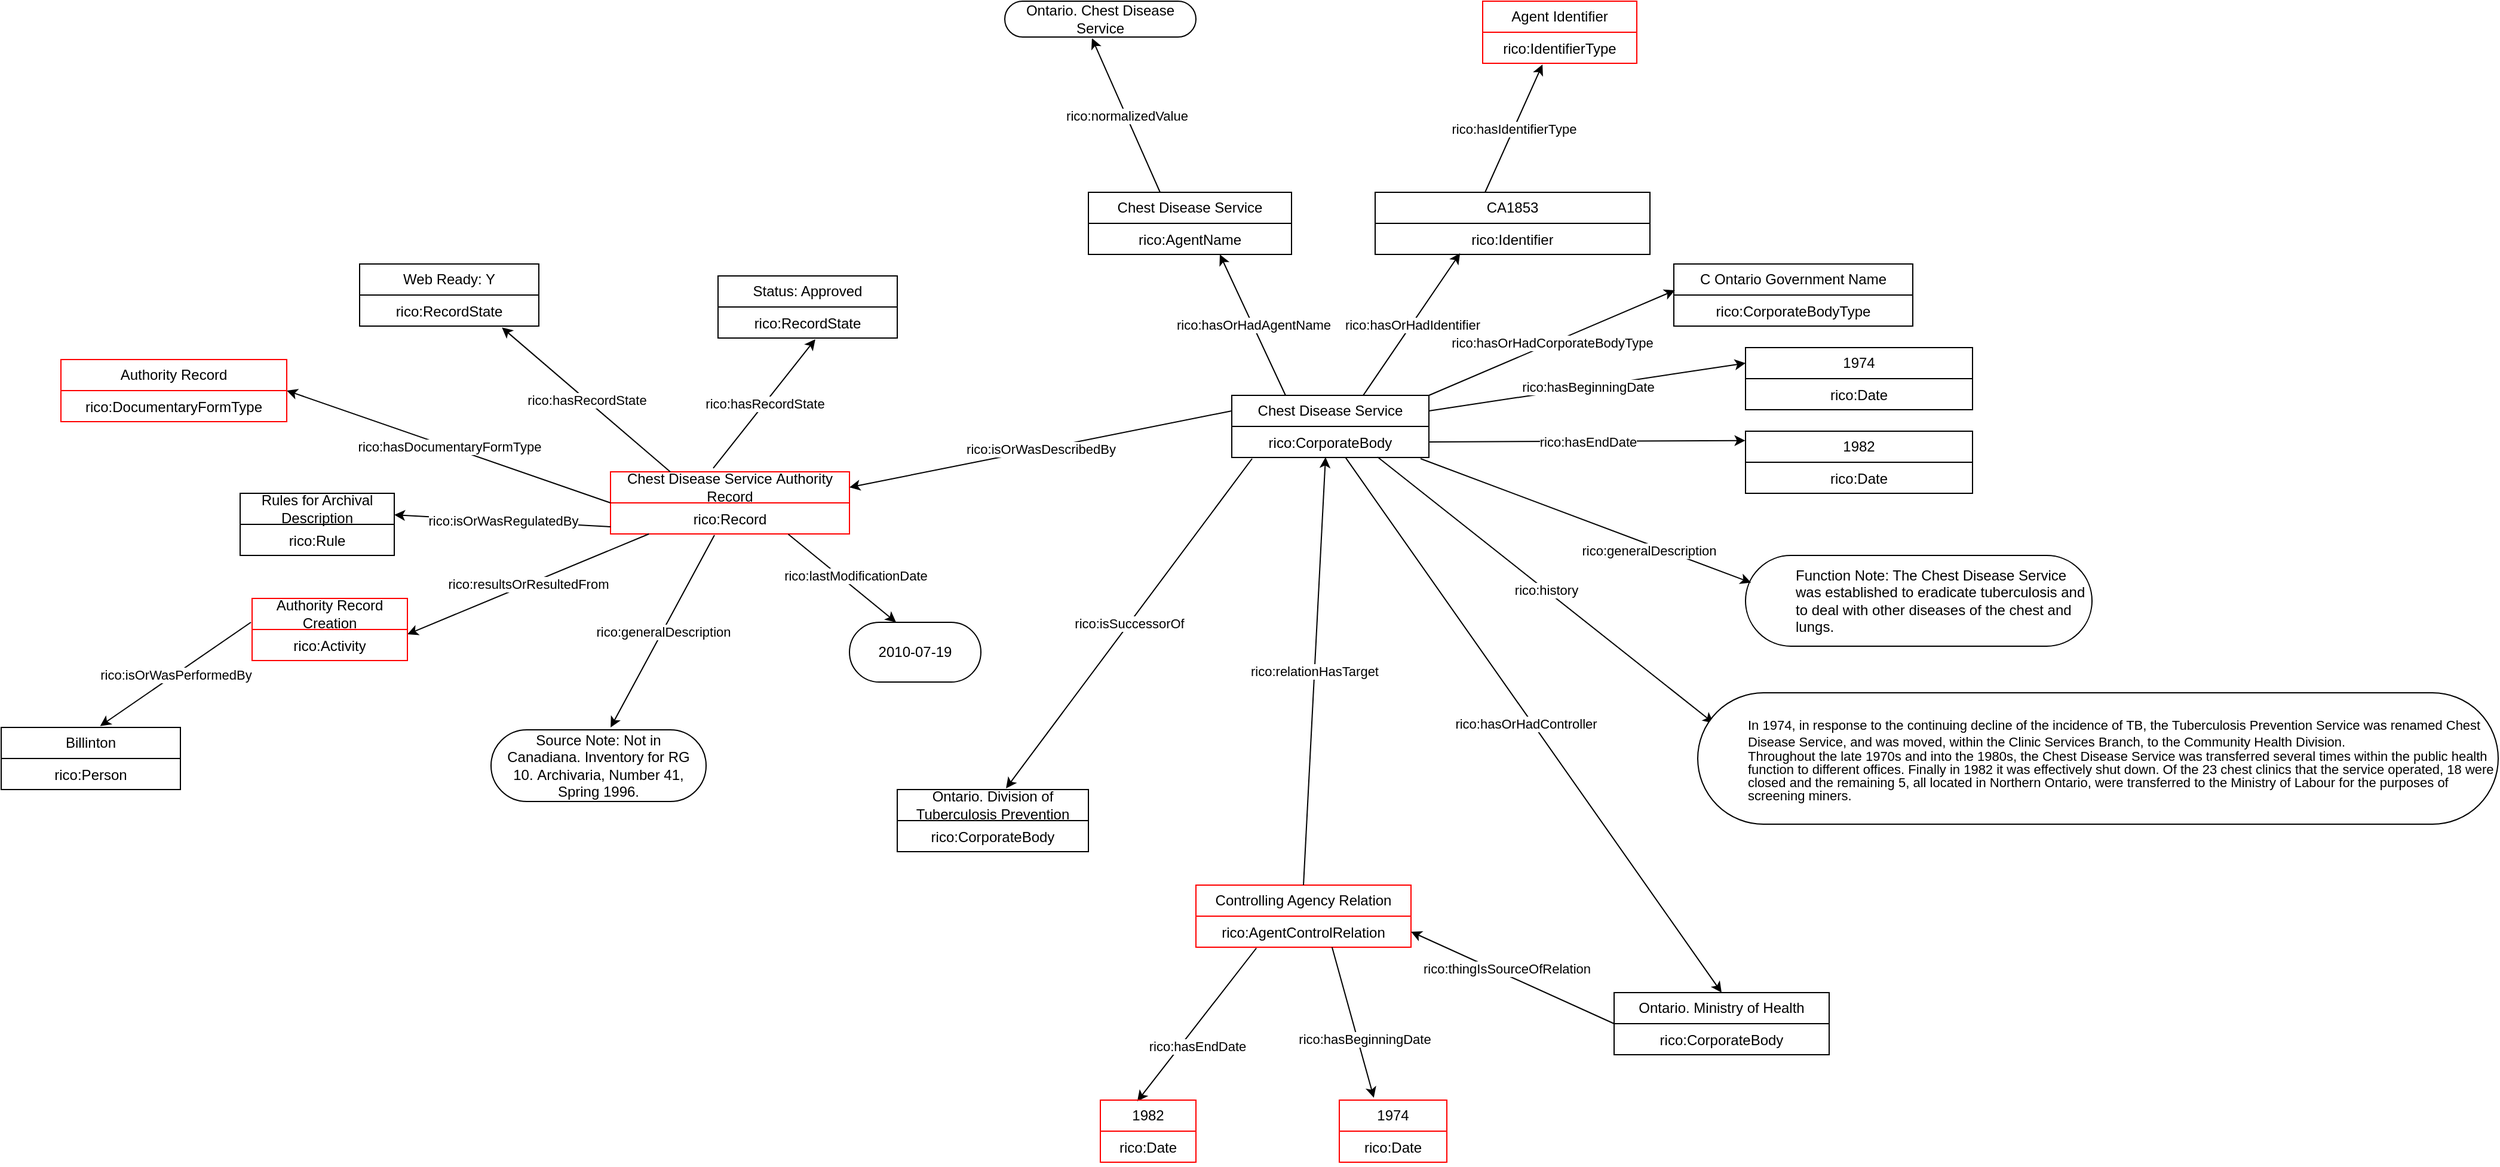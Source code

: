<mxfile version="24.4.14" type="device">
  <diagram name="Page-1" id="JNRxnBV9_3tvGunqLC9R">
    <mxGraphModel dx="2924" dy="1106" grid="1" gridSize="10" guides="1" tooltips="1" connect="1" arrows="1" fold="1" page="1" pageScale="1" pageWidth="850" pageHeight="1100" background="#FFFFFF" math="0" shadow="0">
      <root>
        <mxCell id="0" />
        <mxCell id="1" parent="0" />
        <mxCell id="gmwnegnUR_CNORKRYM6Y-10" value="" style="endArrow=classic;html=1;rounded=0;entryX=0.456;entryY=1.033;entryDx=0;entryDy=0;entryPerimeter=0;" parent="1" target="gmwnegnUR_CNORKRYM6Y-12" edge="1">
          <mxGeometry relative="1" as="geometry">
            <mxPoint x="230" y="200.0" as="sourcePoint" />
            <mxPoint x="180" y="90" as="targetPoint" />
          </mxGeometry>
        </mxCell>
        <mxCell id="gmwnegnUR_CNORKRYM6Y-11" value="rico:normalizedValue" style="edgeLabel;resizable=0;html=1;;align=center;verticalAlign=middle;" parent="gmwnegnUR_CNORKRYM6Y-10" connectable="0" vertex="1">
          <mxGeometry relative="1" as="geometry" />
        </mxCell>
        <mxCell id="gmwnegnUR_CNORKRYM6Y-12" value="Ontario. Chest Disease Service" style="html=1;whiteSpace=wrap;rounded=1;arcSize=50;strokeColor=#000000;" parent="1" vertex="1">
          <mxGeometry x="100" y="40" width="160" height="30" as="geometry" />
        </mxCell>
        <mxCell id="gmwnegnUR_CNORKRYM6Y-13" value="CA1853" style="swimlane;fontStyle=0;childLayout=stackLayout;horizontal=1;startSize=26;fillColor=none;horizontalStack=0;resizeParent=1;resizeParentMax=0;resizeLast=0;collapsible=1;marginBottom=0;whiteSpace=wrap;html=1;" parent="1" vertex="1">
          <mxGeometry x="410" y="200" width="230" height="52" as="geometry">
            <mxRectangle x="981" y="570" width="50" height="40" as="alternateBounds" />
          </mxGeometry>
        </mxCell>
        <mxCell id="gmwnegnUR_CNORKRYM6Y-14" value="rico:Identifier&lt;div&gt;&lt;br&gt;&lt;/div&gt;" style="text;strokeColor=none;fillColor=none;align=center;verticalAlign=top;spacingLeft=4;spacingRight=4;overflow=hidden;rotatable=0;points=[[0,0.5],[1,0.5]];portConstraint=eastwest;whiteSpace=wrap;html=1;" parent="gmwnegnUR_CNORKRYM6Y-13" vertex="1">
          <mxGeometry y="26" width="230" height="26" as="geometry" />
        </mxCell>
        <mxCell id="gmwnegnUR_CNORKRYM6Y-16" value="" style="endArrow=classic;html=1;rounded=0;entryX=0.309;entryY=0.962;entryDx=0;entryDy=0;entryPerimeter=0;" parent="1" target="gmwnegnUR_CNORKRYM6Y-14" edge="1">
          <mxGeometry relative="1" as="geometry">
            <mxPoint x="400" y="370" as="sourcePoint" />
            <mxPoint x="470" y="260" as="targetPoint" />
          </mxGeometry>
        </mxCell>
        <mxCell id="gmwnegnUR_CNORKRYM6Y-17" value="rico:hasOrHadIdentifier" style="edgeLabel;resizable=0;html=1;;align=center;verticalAlign=middle;" parent="gmwnegnUR_CNORKRYM6Y-16" connectable="0" vertex="1">
          <mxGeometry relative="1" as="geometry" />
        </mxCell>
        <mxCell id="gmwnegnUR_CNORKRYM6Y-18" value="" style="endArrow=classic;html=1;rounded=0;exitX=0.4;exitY=0;exitDx=0;exitDy=0;exitPerimeter=0;entryX=0.388;entryY=1.038;entryDx=0;entryDy=0;entryPerimeter=0;" parent="1" source="gmwnegnUR_CNORKRYM6Y-13" target="gmwnegnUR_CNORKRYM6Y-21" edge="1">
          <mxGeometry relative="1" as="geometry">
            <mxPoint x="320" y="60" as="sourcePoint" />
            <mxPoint x="540" y="120" as="targetPoint" />
          </mxGeometry>
        </mxCell>
        <mxCell id="gmwnegnUR_CNORKRYM6Y-19" value="rico:hasIdentifierType" style="edgeLabel;resizable=0;html=1;;align=center;verticalAlign=middle;" parent="gmwnegnUR_CNORKRYM6Y-18" connectable="0" vertex="1">
          <mxGeometry relative="1" as="geometry" />
        </mxCell>
        <mxCell id="gmwnegnUR_CNORKRYM6Y-20" value="Agent Identifier" style="swimlane;fontStyle=0;childLayout=stackLayout;horizontal=1;startSize=26;fillColor=none;horizontalStack=0;resizeParent=1;resizeParentMax=0;resizeLast=0;collapsible=1;marginBottom=0;whiteSpace=wrap;html=1;strokeColor=#FF0000;" parent="1" vertex="1">
          <mxGeometry x="500" y="40" width="129" height="52" as="geometry">
            <mxRectangle x="981" y="570" width="50" height="40" as="alternateBounds" />
          </mxGeometry>
        </mxCell>
        <mxCell id="gmwnegnUR_CNORKRYM6Y-21" value="rico:IdentifierType&lt;div&gt;&lt;br&gt;&lt;/div&gt;" style="text;strokeColor=none;fillColor=none;align=center;verticalAlign=top;spacingLeft=4;spacingRight=4;overflow=hidden;rotatable=0;points=[[0,0.5],[1,0.5]];portConstraint=eastwest;whiteSpace=wrap;html=1;" parent="gmwnegnUR_CNORKRYM6Y-20" vertex="1">
          <mxGeometry y="26" width="129" height="26" as="geometry" />
        </mxCell>
        <mxCell id="iiJ8OJKaNMLrSCaLO3TT-1" value="Chest Disease Service" style="swimlane;fontStyle=0;childLayout=stackLayout;horizontal=1;startSize=26;fillColor=none;horizontalStack=0;resizeParent=1;resizeParentMax=0;resizeLast=0;collapsible=1;marginBottom=0;whiteSpace=wrap;html=1;strokeColor=#000000;" parent="1" vertex="1">
          <mxGeometry x="170" y="200" width="170" height="52" as="geometry">
            <mxRectangle x="981" y="570" width="50" height="40" as="alternateBounds" />
          </mxGeometry>
        </mxCell>
        <mxCell id="iiJ8OJKaNMLrSCaLO3TT-2" value="rico:AgentName&lt;div&gt;&lt;br&gt;&lt;/div&gt;" style="text;strokeColor=none;fillColor=none;align=center;verticalAlign=top;spacingLeft=4;spacingRight=4;overflow=hidden;rotatable=0;points=[[0,0.5],[1,0.5]];portConstraint=eastwest;whiteSpace=wrap;html=1;" parent="iiJ8OJKaNMLrSCaLO3TT-1" vertex="1">
          <mxGeometry y="26" width="170" height="26" as="geometry" />
        </mxCell>
        <mxCell id="iiJ8OJKaNMLrSCaLO3TT-3" value="" style="endArrow=classic;html=1;rounded=0;exitX=0.25;exitY=0;exitDx=0;exitDy=0;" parent="1" edge="1">
          <mxGeometry relative="1" as="geometry">
            <mxPoint x="335" y="370" as="sourcePoint" />
            <mxPoint x="280" y="252" as="targetPoint" />
          </mxGeometry>
        </mxCell>
        <mxCell id="iiJ8OJKaNMLrSCaLO3TT-4" value="rico:hasOrHadAgentName" style="edgeLabel;resizable=0;html=1;;align=center;verticalAlign=middle;" parent="iiJ8OJKaNMLrSCaLO3TT-3" connectable="0" vertex="1">
          <mxGeometry relative="1" as="geometry" />
        </mxCell>
        <mxCell id="iiJ8OJKaNMLrSCaLO3TT-5" value="C Ontario Government Name" style="swimlane;fontStyle=0;childLayout=stackLayout;horizontal=1;startSize=26;fillColor=none;horizontalStack=0;resizeParent=1;resizeParentMax=0;resizeLast=0;collapsible=1;marginBottom=0;whiteSpace=wrap;html=1;strokeColor=#000000;" parent="1" vertex="1">
          <mxGeometry x="660" y="260" width="200" height="52" as="geometry">
            <mxRectangle x="981" y="570" width="50" height="40" as="alternateBounds" />
          </mxGeometry>
        </mxCell>
        <mxCell id="iiJ8OJKaNMLrSCaLO3TT-6" value="rico:CorporateBodyType&lt;div&gt;&lt;br&gt;&lt;/div&gt;" style="text;strokeColor=none;fillColor=none;align=center;verticalAlign=top;spacingLeft=4;spacingRight=4;overflow=hidden;rotatable=0;points=[[0,0.5],[1,0.5]];portConstraint=eastwest;whiteSpace=wrap;html=1;" parent="iiJ8OJKaNMLrSCaLO3TT-5" vertex="1">
          <mxGeometry y="26" width="200" height="26" as="geometry" />
        </mxCell>
        <mxCell id="iiJ8OJKaNMLrSCaLO3TT-7" value="" style="endArrow=classic;html=1;rounded=0;exitX=1;exitY=0;exitDx=0;exitDy=0;entryX=0.005;entryY=-0.154;entryDx=0;entryDy=0;entryPerimeter=0;" parent="1" source="Tc_GIQojTk6pTu17JZoE-1" target="iiJ8OJKaNMLrSCaLO3TT-6" edge="1">
          <mxGeometry relative="1" as="geometry">
            <mxPoint x="469.46" y="373.484" as="sourcePoint" />
            <mxPoint x="620" y="300" as="targetPoint" />
          </mxGeometry>
        </mxCell>
        <mxCell id="iiJ8OJKaNMLrSCaLO3TT-8" value="rico:hasOrHadCorporateBodyType" style="edgeLabel;resizable=0;html=1;;align=center;verticalAlign=middle;" parent="iiJ8OJKaNMLrSCaLO3TT-7" connectable="0" vertex="1">
          <mxGeometry relative="1" as="geometry" />
        </mxCell>
        <mxCell id="iiJ8OJKaNMLrSCaLO3TT-9" value="" style="endArrow=classic;html=1;rounded=0;exitX=1;exitY=0.25;exitDx=0;exitDy=0;entryX=0;entryY=0.25;entryDx=0;entryDy=0;strokeColor=#000000;" parent="1" source="Tc_GIQojTk6pTu17JZoE-1" target="iiJ8OJKaNMLrSCaLO3TT-11" edge="1">
          <mxGeometry relative="1" as="geometry">
            <mxPoint x="470.18" y="381.024" as="sourcePoint" />
            <mxPoint x="720" y="360" as="targetPoint" />
          </mxGeometry>
        </mxCell>
        <mxCell id="iiJ8OJKaNMLrSCaLO3TT-10" value="rico:hasBeginningDate" style="edgeLabel;resizable=0;html=1;;align=center;verticalAlign=middle;" parent="iiJ8OJKaNMLrSCaLO3TT-9" connectable="0" vertex="1">
          <mxGeometry relative="1" as="geometry" />
        </mxCell>
        <mxCell id="iiJ8OJKaNMLrSCaLO3TT-11" value="1974" style="swimlane;fontStyle=0;childLayout=stackLayout;horizontal=1;startSize=26;fillColor=none;horizontalStack=0;resizeParent=1;resizeParentMax=0;resizeLast=0;collapsible=1;marginBottom=0;whiteSpace=wrap;html=1;strokeColor=#000000;" parent="1" vertex="1">
          <mxGeometry x="720" y="330" width="190" height="52" as="geometry" />
        </mxCell>
        <mxCell id="iiJ8OJKaNMLrSCaLO3TT-12" value="rico:Date" style="text;strokeColor=none;fillColor=none;align=center;verticalAlign=top;spacingLeft=4;spacingRight=4;overflow=hidden;rotatable=0;points=[[0,0.5],[1,0.5]];portConstraint=eastwest;whiteSpace=wrap;html=1;" parent="iiJ8OJKaNMLrSCaLO3TT-11" vertex="1">
          <mxGeometry y="26" width="190" height="26" as="geometry" />
        </mxCell>
        <mxCell id="iiJ8OJKaNMLrSCaLO3TT-17" value="" style="endArrow=classic;html=1;rounded=0;entryX=-0.001;entryY=0.151;entryDx=0;entryDy=0;entryPerimeter=0;strokeColor=#000000;exitX=1;exitY=0.5;exitDx=0;exitDy=0;" parent="1" source="Tc_GIQojTk6pTu17JZoE-2" target="iiJ8OJKaNMLrSCaLO3TT-19" edge="1">
          <mxGeometry relative="1" as="geometry">
            <mxPoint x="470" y="410" as="sourcePoint" />
            <mxPoint x="620" y="400" as="targetPoint" />
          </mxGeometry>
        </mxCell>
        <mxCell id="iiJ8OJKaNMLrSCaLO3TT-18" value="rico:hasEndDate" style="edgeLabel;resizable=0;html=1;;align=center;verticalAlign=middle;" parent="iiJ8OJKaNMLrSCaLO3TT-17" connectable="0" vertex="1">
          <mxGeometry relative="1" as="geometry" />
        </mxCell>
        <mxCell id="iiJ8OJKaNMLrSCaLO3TT-19" value="1982" style="swimlane;fontStyle=0;childLayout=stackLayout;horizontal=1;startSize=26;fillColor=none;horizontalStack=0;resizeParent=1;resizeParentMax=0;resizeLast=0;collapsible=1;marginBottom=0;whiteSpace=wrap;html=1;strokeColor=#000000;" parent="1" vertex="1">
          <mxGeometry x="720" y="400" width="190" height="52" as="geometry" />
        </mxCell>
        <mxCell id="iiJ8OJKaNMLrSCaLO3TT-20" value="rico:Date" style="text;strokeColor=none;fillColor=none;align=center;verticalAlign=top;spacingLeft=4;spacingRight=4;overflow=hidden;rotatable=0;points=[[0,0.5],[1,0.5]];portConstraint=eastwest;whiteSpace=wrap;html=1;" parent="iiJ8OJKaNMLrSCaLO3TT-19" vertex="1">
          <mxGeometry y="26" width="190" height="26" as="geometry" />
        </mxCell>
        <mxCell id="_-RjwaxhbeTWfwVWe4ke-13" value="" style="endArrow=classic;html=1;rounded=0;exitX=0.678;exitY=0.987;exitDx=0;exitDy=0;exitPerimeter=0;entryX=0.02;entryY=0.231;entryDx=0;entryDy=0;entryPerimeter=0;" parent="1" target="_-RjwaxhbeTWfwVWe4ke-15" edge="1">
          <mxGeometry relative="1" as="geometry">
            <mxPoint x="412.04" y="421.662" as="sourcePoint" />
            <mxPoint x="720" y="640" as="targetPoint" />
          </mxGeometry>
        </mxCell>
        <mxCell id="_-RjwaxhbeTWfwVWe4ke-14" value="rico:history" style="edgeLabel;resizable=0;html=1;;align=center;verticalAlign=middle;" parent="_-RjwaxhbeTWfwVWe4ke-13" connectable="0" vertex="1">
          <mxGeometry relative="1" as="geometry" />
        </mxCell>
        <mxCell id="_-RjwaxhbeTWfwVWe4ke-15" value="&lt;blockquote style=&quot;margin: 0 0 0 40px; border: none; padding: 0px;&quot;&gt;&lt;span style=&quot;font-size: 11px; background-color: initial;&quot;&gt;In 1974, in response to the continuing decline of the incidence of TB, the Tuberculosis Prevention Service was renamed Chest Disease Service, and was moved, within the Clinic Services Branch, to the Community Health Division.&lt;/span&gt;&lt;br&gt;&lt;div style=&quot;line-height: 90%;&quot;&gt;&lt;span style=&quot;font-size: 11px;&quot;&gt;Throughout the late 1970s and into the 1980s, the Chest Disease Service was transferred several times within the public health function to different offices. Finally in 1982 it was effectively shut down. Of the 23 chest clinics that the service operated, 18 were closed and the remaining 5, all located in Northern Ontario, were transferred to the Ministry of Labour for the purposes of screening miners.&lt;/span&gt;&lt;br&gt;&lt;/div&gt;&lt;/blockquote&gt;" style="html=1;whiteSpace=wrap;rounded=1;arcSize=50;align=left;" parent="1" vertex="1">
          <mxGeometry x="680" y="619" width="670" height="110" as="geometry" />
        </mxCell>
        <mxCell id="_-RjwaxhbeTWfwVWe4ke-16" value="" style="endArrow=classic;html=1;rounded=0;exitX=0.53;exitY=1.013;exitDx=0;exitDy=0;exitPerimeter=0;entryX=0.5;entryY=0;entryDx=0;entryDy=0;" parent="1" target="Tc_GIQojTk6pTu17JZoE-9" edge="1">
          <mxGeometry relative="1" as="geometry">
            <mxPoint x="385.4" y="422.338" as="sourcePoint" />
            <mxPoint x="820" y="950" as="targetPoint" />
          </mxGeometry>
        </mxCell>
        <mxCell id="_-RjwaxhbeTWfwVWe4ke-17" value="rico:hasOrHadController" style="edgeLabel;resizable=0;html=1;;align=center;verticalAlign=middle;" parent="_-RjwaxhbeTWfwVWe4ke-16" connectable="0" vertex="1">
          <mxGeometry relative="1" as="geometry">
            <mxPoint x="-7" y="-1" as="offset" />
          </mxGeometry>
        </mxCell>
        <mxCell id="I4GB3cVhTv-sTvJ7h0Jz-29" value="Chest Disease Service&amp;nbsp;Authority Record" style="swimlane;fontStyle=0;childLayout=stackLayout;horizontal=1;startSize=26;fillColor=none;horizontalStack=0;resizeParent=1;resizeParentMax=0;resizeLast=0;collapsible=1;marginBottom=0;whiteSpace=wrap;html=1;strokeColor=#FF0000;" parent="1" vertex="1">
          <mxGeometry x="-230" y="434" width="200" height="52" as="geometry" />
        </mxCell>
        <mxCell id="I4GB3cVhTv-sTvJ7h0Jz-30" value="rico:Record" style="text;strokeColor=none;fillColor=none;align=center;verticalAlign=top;spacingLeft=4;spacingRight=4;overflow=hidden;rotatable=0;points=[[0,0.5],[1,0.5]];portConstraint=eastwest;whiteSpace=wrap;html=1;" parent="I4GB3cVhTv-sTvJ7h0Jz-29" vertex="1">
          <mxGeometry y="26" width="200" height="26" as="geometry" />
        </mxCell>
        <mxCell id="I4GB3cVhTv-sTvJ7h0Jz-31" value="" style="endArrow=classic;html=1;rounded=0;exitX=0;exitY=0.25;exitDx=0;exitDy=0;entryX=1;entryY=0.25;entryDx=0;entryDy=0;" parent="1" target="I4GB3cVhTv-sTvJ7h0Jz-29" edge="1">
          <mxGeometry relative="1" as="geometry">
            <mxPoint x="290" y="383" as="sourcePoint" />
            <mxPoint x="-110" y="380" as="targetPoint" />
          </mxGeometry>
        </mxCell>
        <mxCell id="I4GB3cVhTv-sTvJ7h0Jz-32" value="rico:isOrWasDescribedBy" style="edgeLabel;resizable=0;html=1;;align=center;verticalAlign=middle;" parent="I4GB3cVhTv-sTvJ7h0Jz-31" connectable="0" vertex="1">
          <mxGeometry relative="1" as="geometry" />
        </mxCell>
        <mxCell id="I4GB3cVhTv-sTvJ7h0Jz-33" value="" style="endArrow=classic;html=1;rounded=0;exitX=0;exitY=0.5;exitDx=0;exitDy=0;entryX=1;entryY=0.5;entryDx=0;entryDy=0;" parent="1" source="I4GB3cVhTv-sTvJ7h0Jz-29" target="I4GB3cVhTv-sTvJ7h0Jz-35" edge="1">
          <mxGeometry relative="1" as="geometry">
            <mxPoint x="-200" y="364" as="sourcePoint" />
            <mxPoint x="-410" y="410" as="targetPoint" />
          </mxGeometry>
        </mxCell>
        <mxCell id="I4GB3cVhTv-sTvJ7h0Jz-34" value="rico:hasDocumentaryFormType" style="edgeLabel;resizable=0;html=1;;align=center;verticalAlign=middle;" parent="I4GB3cVhTv-sTvJ7h0Jz-33" connectable="0" vertex="1">
          <mxGeometry relative="1" as="geometry" />
        </mxCell>
        <mxCell id="I4GB3cVhTv-sTvJ7h0Jz-35" value="Authority Record" style="swimlane;fontStyle=0;childLayout=stackLayout;horizontal=1;startSize=26;fillColor=none;horizontalStack=0;resizeParent=1;resizeParentMax=0;resizeLast=0;collapsible=1;marginBottom=0;whiteSpace=wrap;html=1;strokeColor=#FF0000;" parent="1" vertex="1">
          <mxGeometry x="-690" y="340" width="189" height="52" as="geometry">
            <mxRectangle x="981" y="570" width="50" height="40" as="alternateBounds" />
          </mxGeometry>
        </mxCell>
        <mxCell id="I4GB3cVhTv-sTvJ7h0Jz-36" value="rico:DocumentaryFormType&lt;div&gt;&lt;br&gt;&lt;/div&gt;" style="text;strokeColor=none;fillColor=none;align=center;verticalAlign=top;spacingLeft=4;spacingRight=4;overflow=hidden;rotatable=0;points=[[0,0.5],[1,0.5]];portConstraint=eastwest;whiteSpace=wrap;html=1;" parent="I4GB3cVhTv-sTvJ7h0Jz-35" vertex="1">
          <mxGeometry y="26" width="189" height="26" as="geometry" />
        </mxCell>
        <mxCell id="I4GB3cVhTv-sTvJ7h0Jz-37" value="" style="endArrow=classic;html=1;rounded=0;exitX=0;exitY=0.769;exitDx=0;exitDy=0;exitPerimeter=0;" parent="1" source="I4GB3cVhTv-sTvJ7h0Jz-30" edge="1">
          <mxGeometry relative="1" as="geometry">
            <mxPoint x="-201" y="382" as="sourcePoint" />
            <mxPoint x="-411" y="470" as="targetPoint" />
          </mxGeometry>
        </mxCell>
        <mxCell id="I4GB3cVhTv-sTvJ7h0Jz-38" value="rico:isOrWasRegulatedBy" style="edgeLabel;resizable=0;html=1;;align=center;verticalAlign=middle;" parent="I4GB3cVhTv-sTvJ7h0Jz-37" connectable="0" vertex="1">
          <mxGeometry relative="1" as="geometry" />
        </mxCell>
        <mxCell id="I4GB3cVhTv-sTvJ7h0Jz-39" value="Rules for Archival Description" style="swimlane;fontStyle=0;childLayout=stackLayout;horizontal=1;startSize=26;fillColor=none;horizontalStack=0;resizeParent=1;resizeParentMax=0;resizeLast=0;collapsible=1;marginBottom=0;whiteSpace=wrap;html=1;" parent="1" vertex="1">
          <mxGeometry x="-540" y="452" width="129" height="52" as="geometry" />
        </mxCell>
        <mxCell id="I4GB3cVhTv-sTvJ7h0Jz-40" value="rico:Rule&lt;div&gt;&lt;br&gt;&lt;/div&gt;" style="text;strokeColor=none;fillColor=none;align=center;verticalAlign=top;spacingLeft=4;spacingRight=4;overflow=hidden;rotatable=0;points=[[0,0.5],[1,0.5]];portConstraint=eastwest;whiteSpace=wrap;html=1;" parent="I4GB3cVhTv-sTvJ7h0Jz-39" vertex="1">
          <mxGeometry y="26" width="129" height="26" as="geometry" />
        </mxCell>
        <mxCell id="I4GB3cVhTv-sTvJ7h0Jz-41" value="" style="endArrow=classic;html=1;rounded=0;exitX=0.161;exitY=1;exitDx=0;exitDy=0;exitPerimeter=0;" parent="1" source="I4GB3cVhTv-sTvJ7h0Jz-30" edge="1">
          <mxGeometry relative="1" as="geometry">
            <mxPoint x="-190" y="400" as="sourcePoint" />
            <mxPoint x="-400" y="570" as="targetPoint" />
          </mxGeometry>
        </mxCell>
        <mxCell id="I4GB3cVhTv-sTvJ7h0Jz-42" value="rico:resultsOrResultedFrom" style="edgeLabel;resizable=0;html=1;;align=center;verticalAlign=middle;" parent="I4GB3cVhTv-sTvJ7h0Jz-41" connectable="0" vertex="1">
          <mxGeometry relative="1" as="geometry" />
        </mxCell>
        <mxCell id="I4GB3cVhTv-sTvJ7h0Jz-43" value="Authority Record Creation" style="swimlane;fontStyle=0;childLayout=stackLayout;horizontal=1;startSize=26;fillColor=none;horizontalStack=0;resizeParent=1;resizeParentMax=0;resizeLast=0;collapsible=1;marginBottom=0;whiteSpace=wrap;html=1;strokeColor=#FF0000;" parent="1" vertex="1">
          <mxGeometry x="-530" y="540" width="130" height="52" as="geometry" />
        </mxCell>
        <mxCell id="I4GB3cVhTv-sTvJ7h0Jz-44" value="rico:Activity" style="text;strokeColor=none;fillColor=none;align=center;verticalAlign=top;spacingLeft=4;spacingRight=4;overflow=hidden;rotatable=0;points=[[0,0.5],[1,0.5]];portConstraint=eastwest;whiteSpace=wrap;html=1;" parent="I4GB3cVhTv-sTvJ7h0Jz-43" vertex="1">
          <mxGeometry y="26" width="130" height="26" as="geometry" />
        </mxCell>
        <mxCell id="I4GB3cVhTv-sTvJ7h0Jz-45" value="" style="endArrow=classic;html=1;rounded=0;entryX=0.552;entryY=-0.022;entryDx=0;entryDy=0;entryPerimeter=0;" parent="1" target="I4GB3cVhTv-sTvJ7h0Jz-47" edge="1">
          <mxGeometry relative="1" as="geometry">
            <mxPoint x="-531" y="560" as="sourcePoint" />
            <mxPoint x="-650" y="640" as="targetPoint" />
          </mxGeometry>
        </mxCell>
        <mxCell id="I4GB3cVhTv-sTvJ7h0Jz-46" value="rico:isOrWasPerformedBy" style="edgeLabel;resizable=0;html=1;;align=center;verticalAlign=middle;" parent="I4GB3cVhTv-sTvJ7h0Jz-45" connectable="0" vertex="1">
          <mxGeometry relative="1" as="geometry" />
        </mxCell>
        <mxCell id="I4GB3cVhTv-sTvJ7h0Jz-47" value="Billinton" style="swimlane;fontStyle=0;childLayout=stackLayout;horizontal=1;startSize=26;fillColor=none;horizontalStack=0;resizeParent=1;resizeParentMax=0;resizeLast=0;collapsible=1;marginBottom=0;whiteSpace=wrap;html=1;" parent="1" vertex="1">
          <mxGeometry x="-740" y="648" width="150" height="52" as="geometry" />
        </mxCell>
        <mxCell id="I4GB3cVhTv-sTvJ7h0Jz-48" value="rico:Person" style="text;strokeColor=none;fillColor=none;align=center;verticalAlign=top;spacingLeft=4;spacingRight=4;overflow=hidden;rotatable=0;points=[[0,0.5],[1,0.5]];portConstraint=eastwest;whiteSpace=wrap;html=1;" parent="I4GB3cVhTv-sTvJ7h0Jz-47" vertex="1">
          <mxGeometry y="26" width="150" height="26" as="geometry" />
        </mxCell>
        <mxCell id="kRIpfUrG9O16BsR5oPXA-15" value="" style="endArrow=classic;html=1;rounded=0;exitX=0.744;exitY=1.01;exitDx=0;exitDy=0;exitPerimeter=0;entryX=0.355;entryY=0;entryDx=0;entryDy=0;entryPerimeter=0;" parent="1" source="I4GB3cVhTv-sTvJ7h0Jz-30" target="kRIpfUrG9O16BsR5oPXA-17" edge="1">
          <mxGeometry relative="1" as="geometry">
            <mxPoint x="-140" y="396" as="sourcePoint" />
            <mxPoint x="-110" y="540" as="targetPoint" />
          </mxGeometry>
        </mxCell>
        <mxCell id="kRIpfUrG9O16BsR5oPXA-16" value="rico:lastModificationDate" style="edgeLabel;resizable=0;html=1;;align=center;verticalAlign=middle;" parent="kRIpfUrG9O16BsR5oPXA-15" connectable="0" vertex="1">
          <mxGeometry relative="1" as="geometry">
            <mxPoint x="11" y="-3" as="offset" />
          </mxGeometry>
        </mxCell>
        <mxCell id="kRIpfUrG9O16BsR5oPXA-17" value="2010-07-19" style="html=1;whiteSpace=wrap;rounded=1;arcSize=50;" parent="1" vertex="1">
          <mxGeometry x="-30" y="560" width="110" height="50" as="geometry" />
        </mxCell>
        <mxCell id="pk83CXQ_J8W3k7jnCZb_-17" value="Controlling Agency Relation" style="swimlane;fontStyle=0;childLayout=stackLayout;horizontal=1;startSize=26;fillColor=none;horizontalStack=0;resizeParent=1;resizeParentMax=0;resizeLast=0;collapsible=1;marginBottom=0;whiteSpace=wrap;html=1;strokeColor=#FF0000;" parent="1" vertex="1">
          <mxGeometry x="260" y="780" width="180" height="52" as="geometry" />
        </mxCell>
        <mxCell id="pk83CXQ_J8W3k7jnCZb_-18" value="rico:AgentControlRelation" style="text;strokeColor=none;fillColor=none;align=center;verticalAlign=top;spacingLeft=4;spacingRight=4;overflow=hidden;rotatable=0;points=[[0,0.5],[1,0.5]];portConstraint=eastwest;whiteSpace=wrap;html=1;" parent="pk83CXQ_J8W3k7jnCZb_-17" vertex="1">
          <mxGeometry y="26" width="180" height="26" as="geometry" />
        </mxCell>
        <mxCell id="pk83CXQ_J8W3k7jnCZb_-21" value="" style="endArrow=classic;html=1;rounded=0;entryX=1;entryY=0.5;entryDx=0;entryDy=0;exitX=0;exitY=0.5;exitDx=0;exitDy=0;" parent="1" source="Tc_GIQojTk6pTu17JZoE-9" target="pk83CXQ_J8W3k7jnCZb_-18" edge="1">
          <mxGeometry relative="1" as="geometry">
            <mxPoint x="720" y="1000" as="sourcePoint" />
            <mxPoint x="560" y="910" as="targetPoint" />
          </mxGeometry>
        </mxCell>
        <mxCell id="pk83CXQ_J8W3k7jnCZb_-22" value="rico:thingIsSourceOfRelation" style="edgeLabel;resizable=0;html=1;;align=center;verticalAlign=middle;" parent="pk83CXQ_J8W3k7jnCZb_-21" connectable="0" vertex="1">
          <mxGeometry relative="1" as="geometry">
            <mxPoint x="-5" y="-8" as="offset" />
          </mxGeometry>
        </mxCell>
        <mxCell id="pk83CXQ_J8W3k7jnCZb_-23" value="" style="endArrow=classic;html=1;rounded=0;entryX=0.436;entryY=0.99;entryDx=0;entryDy=0;entryPerimeter=0;exitX=0.5;exitY=0;exitDx=0;exitDy=0;" parent="1" source="pk83CXQ_J8W3k7jnCZb_-17" edge="1">
          <mxGeometry relative="1" as="geometry">
            <mxPoint x="500" y="712" as="sourcePoint" />
            <mxPoint x="368.48" y="421.74" as="targetPoint" />
          </mxGeometry>
        </mxCell>
        <mxCell id="pk83CXQ_J8W3k7jnCZb_-24" value="rico:relationHasTarget" style="edgeLabel;resizable=0;html=1;;align=center;verticalAlign=middle;" parent="pk83CXQ_J8W3k7jnCZb_-23" connectable="0" vertex="1">
          <mxGeometry relative="1" as="geometry" />
        </mxCell>
        <mxCell id="pk83CXQ_J8W3k7jnCZb_-25" value="" style="endArrow=classic;html=1;rounded=0;entryX=0.321;entryY=-0.038;entryDx=0;entryDy=0;entryPerimeter=0;exitX=0.633;exitY=1;exitDx=0;exitDy=0;exitPerimeter=0;" parent="1" source="pk83CXQ_J8W3k7jnCZb_-18" target="pk83CXQ_J8W3k7jnCZb_-27" edge="1">
          <mxGeometry relative="1" as="geometry">
            <mxPoint x="530" y="930" as="sourcePoint" />
            <mxPoint x="610.5" y="1070" as="targetPoint" />
          </mxGeometry>
        </mxCell>
        <mxCell id="pk83CXQ_J8W3k7jnCZb_-26" value="rico:hasBeginningDate" style="edgeLabel;resizable=0;html=1;;align=center;verticalAlign=middle;" parent="pk83CXQ_J8W3k7jnCZb_-25" connectable="0" vertex="1">
          <mxGeometry relative="1" as="geometry">
            <mxPoint x="9" y="14" as="offset" />
          </mxGeometry>
        </mxCell>
        <mxCell id="pk83CXQ_J8W3k7jnCZb_-27" value="1974" style="swimlane;fontStyle=0;childLayout=stackLayout;horizontal=1;startSize=26;fillColor=none;horizontalStack=0;resizeParent=1;resizeParentMax=0;resizeLast=0;collapsible=1;marginBottom=0;whiteSpace=wrap;html=1;strokeColor=#FF0000;" parent="1" vertex="1">
          <mxGeometry x="380" y="960" width="90" height="52" as="geometry" />
        </mxCell>
        <mxCell id="pk83CXQ_J8W3k7jnCZb_-28" value="rico:Date" style="text;strokeColor=none;fillColor=none;align=center;verticalAlign=top;spacingLeft=4;spacingRight=4;overflow=hidden;rotatable=0;points=[[0,0.5],[1,0.5]];portConstraint=eastwest;whiteSpace=wrap;html=1;" parent="pk83CXQ_J8W3k7jnCZb_-27" vertex="1">
          <mxGeometry y="26" width="90" height="26" as="geometry" />
        </mxCell>
        <mxCell id="pk83CXQ_J8W3k7jnCZb_-29" value="" style="endArrow=classic;html=1;rounded=0;entryX=0.386;entryY=0.019;entryDx=0;entryDy=0;entryPerimeter=0;exitX=0.281;exitY=1.029;exitDx=0;exitDy=0;exitPerimeter=0;" parent="1" source="pk83CXQ_J8W3k7jnCZb_-18" target="pk83CXQ_J8W3k7jnCZb_-31" edge="1">
          <mxGeometry relative="1" as="geometry">
            <mxPoint x="540" y="900" as="sourcePoint" />
            <mxPoint x="540" y="1150" as="targetPoint" />
          </mxGeometry>
        </mxCell>
        <mxCell id="pk83CXQ_J8W3k7jnCZb_-30" value="rico:hasEndDate" style="edgeLabel;resizable=0;html=1;;align=center;verticalAlign=middle;" parent="pk83CXQ_J8W3k7jnCZb_-29" connectable="0" vertex="1">
          <mxGeometry relative="1" as="geometry">
            <mxPoint y="18" as="offset" />
          </mxGeometry>
        </mxCell>
        <mxCell id="pk83CXQ_J8W3k7jnCZb_-31" value="1982" style="swimlane;fontStyle=0;childLayout=stackLayout;horizontal=1;startSize=26;fillColor=none;horizontalStack=0;resizeParent=1;resizeParentMax=0;resizeLast=0;collapsible=1;marginBottom=0;whiteSpace=wrap;html=1;strokeColor=#FF0000;" parent="1" vertex="1">
          <mxGeometry x="180" y="960" width="80" height="52" as="geometry" />
        </mxCell>
        <mxCell id="pk83CXQ_J8W3k7jnCZb_-32" value="rico:Date" style="text;strokeColor=none;fillColor=none;align=center;verticalAlign=top;spacingLeft=4;spacingRight=4;overflow=hidden;rotatable=0;points=[[0,0.5],[1,0.5]];portConstraint=eastwest;whiteSpace=wrap;html=1;" parent="pk83CXQ_J8W3k7jnCZb_-31" vertex="1">
          <mxGeometry y="26" width="80" height="26" as="geometry" />
        </mxCell>
        <mxCell id="lTHjRTAcClQ9bYR0I0Gv-9" value="" style="endArrow=classic;html=1;rounded=0;exitX=0.25;exitY=0;exitDx=0;exitDy=0;entryX=0.794;entryY=1.045;entryDx=0;entryDy=0;entryPerimeter=0;" parent="1" source="I4GB3cVhTv-sTvJ7h0Jz-29" target="lTHjRTAcClQ9bYR0I0Gv-12" edge="1">
          <mxGeometry relative="1" as="geometry">
            <mxPoint x="-220" y="422" as="sourcePoint" />
            <mxPoint x="-260" y="390" as="targetPoint" />
          </mxGeometry>
        </mxCell>
        <mxCell id="lTHjRTAcClQ9bYR0I0Gv-10" value="rico:hasRecordState" style="edgeLabel;resizable=0;html=1;;align=center;verticalAlign=middle;" parent="lTHjRTAcClQ9bYR0I0Gv-9" connectable="0" vertex="1">
          <mxGeometry relative="1" as="geometry" />
        </mxCell>
        <mxCell id="lTHjRTAcClQ9bYR0I0Gv-11" value="Web Ready: Y" style="swimlane;fontStyle=0;childLayout=stackLayout;horizontal=1;startSize=26;fillColor=none;horizontalStack=0;resizeParent=1;resizeParentMax=0;resizeLast=0;collapsible=1;marginBottom=0;whiteSpace=wrap;html=1;" parent="1" vertex="1">
          <mxGeometry x="-440" y="260" width="150" height="52" as="geometry">
            <mxRectangle x="981" y="570" width="50" height="40" as="alternateBounds" />
          </mxGeometry>
        </mxCell>
        <mxCell id="lTHjRTAcClQ9bYR0I0Gv-12" value="rico:RecordState&lt;div&gt;&lt;br&gt;&lt;/div&gt;" style="text;strokeColor=none;fillColor=none;align=center;verticalAlign=top;spacingLeft=4;spacingRight=4;overflow=hidden;rotatable=0;points=[[0,0.5],[1,0.5]];portConstraint=eastwest;whiteSpace=wrap;html=1;" parent="lTHjRTAcClQ9bYR0I0Gv-11" vertex="1">
          <mxGeometry y="26" width="150" height="26" as="geometry" />
        </mxCell>
        <mxCell id="lTHjRTAcClQ9bYR0I0Gv-13" value="Status: Approved" style="swimlane;fontStyle=0;childLayout=stackLayout;horizontal=1;startSize=26;fillColor=none;horizontalStack=0;resizeParent=1;resizeParentMax=0;resizeLast=0;collapsible=1;marginBottom=0;whiteSpace=wrap;html=1;" parent="1" vertex="1">
          <mxGeometry x="-140" y="270" width="150" height="52" as="geometry">
            <mxRectangle x="981" y="570" width="50" height="40" as="alternateBounds" />
          </mxGeometry>
        </mxCell>
        <mxCell id="lTHjRTAcClQ9bYR0I0Gv-14" value="rico:RecordState&lt;div&gt;&lt;br&gt;&lt;/div&gt;" style="text;strokeColor=none;fillColor=none;align=center;verticalAlign=top;spacingLeft=4;spacingRight=4;overflow=hidden;rotatable=0;points=[[0,0.5],[1,0.5]];portConstraint=eastwest;whiteSpace=wrap;html=1;" parent="lTHjRTAcClQ9bYR0I0Gv-13" vertex="1">
          <mxGeometry y="26" width="150" height="26" as="geometry" />
        </mxCell>
        <mxCell id="lTHjRTAcClQ9bYR0I0Gv-15" value="" style="endArrow=classic;html=1;rounded=0;exitX=0.43;exitY=-0.058;exitDx=0;exitDy=0;entryX=0.543;entryY=1.038;entryDx=0;entryDy=0;entryPerimeter=0;exitPerimeter=0;" parent="1" source="I4GB3cVhTv-sTvJ7h0Jz-29" target="lTHjRTAcClQ9bYR0I0Gv-14" edge="1">
          <mxGeometry relative="1" as="geometry">
            <mxPoint x="-171" y="434" as="sourcePoint" />
            <mxPoint x="-110" y="380" as="targetPoint" />
          </mxGeometry>
        </mxCell>
        <mxCell id="lTHjRTAcClQ9bYR0I0Gv-16" value="rico:hasRecordState" style="edgeLabel;resizable=0;html=1;;align=center;verticalAlign=middle;" parent="lTHjRTAcClQ9bYR0I0Gv-15" connectable="0" vertex="1">
          <mxGeometry relative="1" as="geometry" />
        </mxCell>
        <mxCell id="QoX8hO-0wcaPtYNZqJav-1" value="&lt;blockquote style=&quot;margin: 0 0 0 40px; border: none; padding: 0px;&quot;&gt;Function Note: The Chest Disease Service was established to eradicate tuberculosis and to deal with other diseases of the chest and lungs.&lt;/blockquote&gt;" style="html=1;whiteSpace=wrap;rounded=1;arcSize=50;align=left;" parent="1" vertex="1">
          <mxGeometry x="720" y="504" width="290" height="76" as="geometry" />
        </mxCell>
        <mxCell id="QoX8hO-0wcaPtYNZqJav-2" value="" style="endArrow=classic;html=1;rounded=0;exitX=0.878;exitY=1.038;exitDx=0;exitDy=0;exitPerimeter=0;entryX=0.016;entryY=0.3;entryDx=0;entryDy=0;entryPerimeter=0;" parent="1" target="QoX8hO-0wcaPtYNZqJav-1" edge="1">
          <mxGeometry relative="1" as="geometry">
            <mxPoint x="448.04" y="422.988" as="sourcePoint" />
            <mxPoint x="690" y="570" as="targetPoint" />
          </mxGeometry>
        </mxCell>
        <mxCell id="QoX8hO-0wcaPtYNZqJav-3" value="rico:generalDescription" style="edgeLabel;resizable=0;html=1;;align=center;verticalAlign=middle;" parent="QoX8hO-0wcaPtYNZqJav-2" connectable="0" vertex="1">
          <mxGeometry relative="1" as="geometry">
            <mxPoint x="53" y="25" as="offset" />
          </mxGeometry>
        </mxCell>
        <mxCell id="Tc_GIQojTk6pTu17JZoE-1" value="Chest Disease Service" style="swimlane;fontStyle=0;childLayout=stackLayout;horizontal=1;startSize=26;fillColor=none;horizontalStack=0;resizeParent=1;resizeParentMax=0;resizeLast=0;collapsible=1;marginBottom=0;whiteSpace=wrap;html=1;" parent="1" vertex="1">
          <mxGeometry x="290" y="370" width="165" height="52" as="geometry" />
        </mxCell>
        <mxCell id="Tc_GIQojTk6pTu17JZoE-2" value="rico:CorporateBody" style="text;strokeColor=none;fillColor=none;align=center;verticalAlign=top;spacingLeft=4;spacingRight=4;overflow=hidden;rotatable=0;points=[[0,0.5],[1,0.5]];portConstraint=eastwest;whiteSpace=wrap;html=1;" parent="Tc_GIQojTk6pTu17JZoE-1" vertex="1">
          <mxGeometry y="26" width="165" height="26" as="geometry" />
        </mxCell>
        <mxCell id="Tc_GIQojTk6pTu17JZoE-9" value="Ontario. Ministry of Health" style="swimlane;fontStyle=0;childLayout=stackLayout;horizontal=1;startSize=26;fillColor=none;horizontalStack=0;resizeParent=1;resizeParentMax=0;resizeLast=0;collapsible=1;marginBottom=0;whiteSpace=wrap;html=1;strokeColor=#000000;" parent="1" vertex="1">
          <mxGeometry x="610" y="870" width="180" height="52" as="geometry" />
        </mxCell>
        <mxCell id="Tc_GIQojTk6pTu17JZoE-10" value="rico:CorporateBody" style="text;strokeColor=none;fillColor=none;align=center;verticalAlign=top;spacingLeft=4;spacingRight=4;overflow=hidden;rotatable=0;points=[[0,0.5],[1,0.5]];portConstraint=eastwest;whiteSpace=wrap;html=1;" parent="Tc_GIQojTk6pTu17JZoE-9" vertex="1">
          <mxGeometry y="26" width="180" height="26" as="geometry" />
        </mxCell>
        <mxCell id="Tc_GIQojTk6pTu17JZoE-23" value="Ontario. Division of Tuberculosis Prevention" style="swimlane;fontStyle=0;childLayout=stackLayout;horizontal=1;startSize=26;fillColor=none;horizontalStack=0;resizeParent=1;resizeParentMax=0;resizeLast=0;collapsible=1;marginBottom=0;whiteSpace=wrap;html=1;strokeColor=#000000;" parent="1" vertex="1">
          <mxGeometry x="10" y="700" width="160" height="52" as="geometry" />
        </mxCell>
        <mxCell id="Tc_GIQojTk6pTu17JZoE-24" value="rico:CorporateBody" style="text;strokeColor=none;fillColor=none;align=center;verticalAlign=top;spacingLeft=4;spacingRight=4;overflow=hidden;rotatable=0;points=[[0,0.5],[1,0.5]];portConstraint=eastwest;whiteSpace=wrap;html=1;" parent="Tc_GIQojTk6pTu17JZoE-23" vertex="1">
          <mxGeometry y="26" width="160" height="26" as="geometry" />
        </mxCell>
        <mxCell id="I4bDPw6PqqAUihyiD4HI-1" value="" style="endArrow=classic;html=1;rounded=0;exitX=0.103;exitY=1.038;exitDx=0;exitDy=0;exitPerimeter=0;entryX=0.569;entryY=-0.019;entryDx=0;entryDy=0;entryPerimeter=0;" edge="1" parent="1" source="Tc_GIQojTk6pTu17JZoE-2" target="Tc_GIQojTk6pTu17JZoE-23">
          <mxGeometry relative="1" as="geometry">
            <mxPoint x="20" y="720" as="sourcePoint" />
            <mxPoint x="120" y="680" as="targetPoint" />
          </mxGeometry>
        </mxCell>
        <mxCell id="I4bDPw6PqqAUihyiD4HI-2" value="rico:isSuccessorOf" style="edgeLabel;resizable=0;html=1;;align=center;verticalAlign=middle;" connectable="0" vertex="1" parent="I4bDPw6PqqAUihyiD4HI-1">
          <mxGeometry relative="1" as="geometry" />
        </mxCell>
        <mxCell id="I4bDPw6PqqAUihyiD4HI-3" value="" style="endArrow=classic;html=1;rounded=0;exitX=0.435;exitY=1.038;exitDx=0;exitDy=0;exitPerimeter=0;entryX=0.556;entryY=-0.033;entryDx=0;entryDy=0;entryPerimeter=0;" edge="1" parent="1" source="I4GB3cVhTv-sTvJ7h0Jz-30" target="I4bDPw6PqqAUihyiD4HI-5">
          <mxGeometry relative="1" as="geometry">
            <mxPoint x="-150" y="504" as="sourcePoint" />
            <mxPoint x="-220" y="640" as="targetPoint" />
          </mxGeometry>
        </mxCell>
        <mxCell id="I4bDPw6PqqAUihyiD4HI-4" value="rico:generalDescription" style="edgeLabel;resizable=0;html=1;;align=center;verticalAlign=middle;" connectable="0" vertex="1" parent="I4bDPw6PqqAUihyiD4HI-3">
          <mxGeometry relative="1" as="geometry" />
        </mxCell>
        <mxCell id="I4bDPw6PqqAUihyiD4HI-5" value="Source Note:&amp;nbsp;Not in Canadiana.&amp;nbsp;Inventory for RG 10.&amp;nbsp;Archivaria, Number 41, Spring 1996." style="html=1;whiteSpace=wrap;rounded=1;arcSize=50;" vertex="1" parent="1">
          <mxGeometry x="-330" y="650" width="180" height="60" as="geometry" />
        </mxCell>
      </root>
    </mxGraphModel>
  </diagram>
</mxfile>
